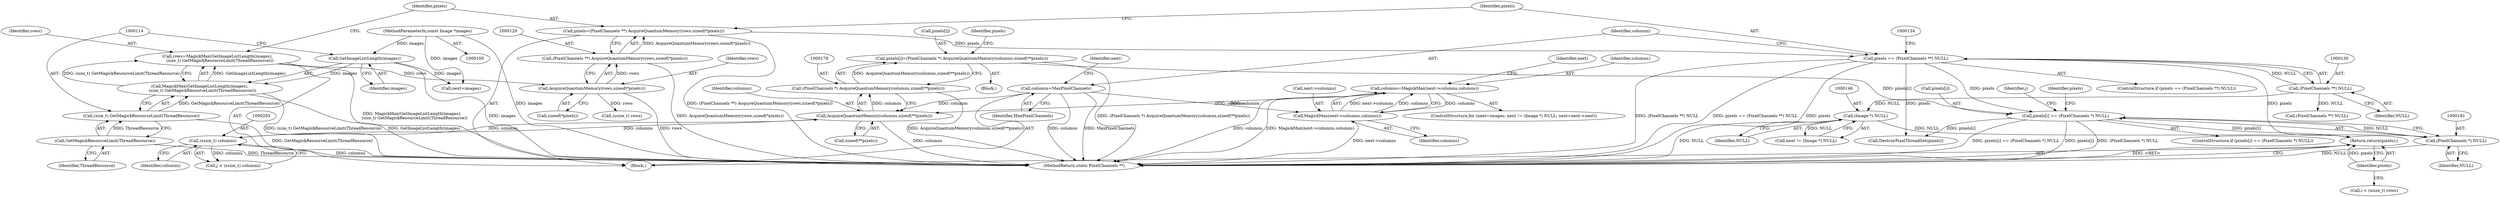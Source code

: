 digraph "0_ImageMagick6_025e77fcb2f45b21689931ba3bf74eac153afa48@pointer" {
"1000229" [label="(Return,return(pixels);)"];
"1000230" [label="(Identifier,pixels)"];
"1000186" [label="(Call,pixels[i] == (PixelChannels *) NULL)"];
"1000127" [label="(Call,pixels == (PixelChannels **) NULL)"];
"1000117" [label="(Call,pixels=(PixelChannels **) AcquireQuantumMemory(rows,sizeof(*pixels)))"];
"1000119" [label="(Call,(PixelChannels **) AcquireQuantumMemory(rows,sizeof(*pixels)))"];
"1000121" [label="(Call,AcquireQuantumMemory(rows,sizeof(*pixels)))"];
"1000108" [label="(Call,rows=MagickMax(GetImageListLength(images),\n    (size_t) GetMagickResourceLimit(ThreadResource)))"];
"1000110" [label="(Call,MagickMax(GetImageListLength(images),\n    (size_t) GetMagickResourceLimit(ThreadResource)))"];
"1000111" [label="(Call,GetImageListLength(images))"];
"1000101" [label="(MethodParameterIn,const Image *images)"];
"1000113" [label="(Call,(size_t) GetMagickResourceLimit(ThreadResource))"];
"1000115" [label="(Call,GetMagickResourceLimit(ThreadResource))"];
"1000129" [label="(Call,(PixelChannels **) NULL)"];
"1000173" [label="(Call,pixels[i]=(PixelChannels *) AcquireQuantumMemory(columns,sizeof(**pixels)))"];
"1000177" [label="(Call,(PixelChannels *) AcquireQuantumMemory(columns,sizeof(**pixels)))"];
"1000179" [label="(Call,AcquireQuantumMemory(columns,sizeof(**pixels)))"];
"1000153" [label="(Call,columns=MagickMax(next->columns,columns))"];
"1000155" [label="(Call,MagickMax(next->columns,columns))"];
"1000136" [label="(Call,columns=MaxPixelChannels)"];
"1000202" [label="(Call,(ssize_t) columns)"];
"1000190" [label="(Call,(PixelChannels *) NULL)"];
"1000145" [label="(Call,(Image *) NULL)"];
"1000137" [label="(Identifier,columns)"];
"1000109" [label="(Identifier,rows)"];
"1000204" [label="(Identifier,columns)"];
"1000171" [label="(Block,)"];
"1000149" [label="(Identifier,next)"];
"1000102" [label="(Block,)"];
"1000121" [label="(Call,AcquireQuantumMemory(rows,sizeof(*pixels)))"];
"1000141" [label="(Identifier,next)"];
"1000126" [label="(ControlStructure,if (pixels == (PixelChannels **) NULL))"];
"1000147" [label="(Identifier,NULL)"];
"1000153" [label="(Call,columns=MagickMax(next->columns,columns))"];
"1000202" [label="(Call,(ssize_t) columns)"];
"1000198" [label="(Identifier,j)"];
"1000129" [label="(Call,(PixelChannels **) NULL)"];
"1000156" [label="(Call,next->columns)"];
"1000164" [label="(Call,i < (ssize_t) rows)"];
"1000122" [label="(Identifier,rows)"];
"1000229" [label="(Return,return(pixels);)"];
"1000127" [label="(Call,pixels == (PixelChannels **) NULL)"];
"1000101" [label="(MethodParameterIn,const Image *images)"];
"1000180" [label="(Identifier,columns)"];
"1000118" [label="(Identifier,pixels)"];
"1000177" [label="(Call,(PixelChannels *) AcquireQuantumMemory(columns,sizeof(**pixels)))"];
"1000192" [label="(Identifier,NULL)"];
"1000195" [label="(Identifier,pixels)"];
"1000231" [label="(MethodReturn,static PixelChannels **)"];
"1000119" [label="(Call,(PixelChannels **) AcquireQuantumMemory(rows,sizeof(*pixels)))"];
"1000194" [label="(Call,DestroyPixelThreadSet(pixels))"];
"1000112" [label="(Identifier,images)"];
"1000139" [label="(ControlStructure,for (next=images; next != (Image *) NULL; next=next->next))"];
"1000159" [label="(Identifier,columns)"];
"1000186" [label="(Call,pixels[i] == (PixelChannels *) NULL)"];
"1000190" [label="(Call,(PixelChannels *) NULL)"];
"1000143" [label="(Call,next != (Image *) NULL)"];
"1000115" [label="(Call,GetMagickResourceLimit(ThreadResource))"];
"1000136" [label="(Call,columns=MaxPixelChannels)"];
"1000131" [label="(Identifier,NULL)"];
"1000166" [label="(Call,(ssize_t) rows)"];
"1000188" [label="(Identifier,pixels)"];
"1000187" [label="(Call,pixels[i])"];
"1000200" [label="(Call,j < (ssize_t) columns)"];
"1000128" [label="(Identifier,pixels)"];
"1000173" [label="(Call,pixels[i]=(PixelChannels *) AcquireQuantumMemory(columns,sizeof(**pixels)))"];
"1000123" [label="(Call,sizeof(*pixels))"];
"1000116" [label="(Identifier,ThreadResource)"];
"1000133" [label="(Call,(PixelChannels **) NULL)"];
"1000179" [label="(Call,AcquireQuantumMemory(columns,sizeof(**pixels)))"];
"1000155" [label="(Call,MagickMax(next->columns,columns))"];
"1000138" [label="(Identifier,MaxPixelChannels)"];
"1000113" [label="(Call,(size_t) GetMagickResourceLimit(ThreadResource))"];
"1000111" [label="(Call,GetImageListLength(images))"];
"1000230" [label="(Identifier,pixels)"];
"1000140" [label="(Call,next=images)"];
"1000108" [label="(Call,rows=MagickMax(GetImageListLength(images),\n    (size_t) GetMagickResourceLimit(ThreadResource)))"];
"1000145" [label="(Call,(Image *) NULL)"];
"1000154" [label="(Identifier,columns)"];
"1000117" [label="(Call,pixels=(PixelChannels **) AcquireQuantumMemory(rows,sizeof(*pixels)))"];
"1000181" [label="(Call,sizeof(**pixels))"];
"1000185" [label="(ControlStructure,if (pixels[i] == (PixelChannels *) NULL))"];
"1000174" [label="(Call,pixels[i])"];
"1000110" [label="(Call,MagickMax(GetImageListLength(images),\n    (size_t) GetMagickResourceLimit(ThreadResource)))"];
"1000229" -> "1000102"  [label="AST: "];
"1000229" -> "1000230"  [label="CFG: "];
"1000230" -> "1000229"  [label="AST: "];
"1000231" -> "1000229"  [label="CFG: "];
"1000229" -> "1000231"  [label="DDG: <RET>"];
"1000230" -> "1000229"  [label="DDG: pixels"];
"1000186" -> "1000229"  [label="DDG: pixels[i]"];
"1000127" -> "1000229"  [label="DDG: pixels"];
"1000230" -> "1000164"  [label="CFG: "];
"1000186" -> "1000185"  [label="AST: "];
"1000186" -> "1000190"  [label="CFG: "];
"1000187" -> "1000186"  [label="AST: "];
"1000190" -> "1000186"  [label="AST: "];
"1000195" -> "1000186"  [label="CFG: "];
"1000198" -> "1000186"  [label="CFG: "];
"1000186" -> "1000231"  [label="DDG: pixels[i] == (PixelChannels *) NULL"];
"1000186" -> "1000231"  [label="DDG: pixels[i]"];
"1000186" -> "1000231"  [label="DDG: (PixelChannels *) NULL"];
"1000127" -> "1000186"  [label="DDG: pixels"];
"1000173" -> "1000186"  [label="DDG: pixels[i]"];
"1000190" -> "1000186"  [label="DDG: NULL"];
"1000186" -> "1000194"  [label="DDG: pixels[i]"];
"1000127" -> "1000126"  [label="AST: "];
"1000127" -> "1000129"  [label="CFG: "];
"1000128" -> "1000127"  [label="AST: "];
"1000129" -> "1000127"  [label="AST: "];
"1000134" -> "1000127"  [label="CFG: "];
"1000137" -> "1000127"  [label="CFG: "];
"1000127" -> "1000231"  [label="DDG: (PixelChannels **) NULL"];
"1000127" -> "1000231"  [label="DDG: pixels == (PixelChannels **) NULL"];
"1000127" -> "1000231"  [label="DDG: pixels"];
"1000117" -> "1000127"  [label="DDG: pixels"];
"1000129" -> "1000127"  [label="DDG: NULL"];
"1000127" -> "1000194"  [label="DDG: pixels"];
"1000117" -> "1000102"  [label="AST: "];
"1000117" -> "1000119"  [label="CFG: "];
"1000118" -> "1000117"  [label="AST: "];
"1000119" -> "1000117"  [label="AST: "];
"1000128" -> "1000117"  [label="CFG: "];
"1000117" -> "1000231"  [label="DDG: (PixelChannels **) AcquireQuantumMemory(rows,sizeof(*pixels))"];
"1000119" -> "1000117"  [label="DDG: AcquireQuantumMemory(rows,sizeof(*pixels))"];
"1000119" -> "1000121"  [label="CFG: "];
"1000120" -> "1000119"  [label="AST: "];
"1000121" -> "1000119"  [label="AST: "];
"1000119" -> "1000231"  [label="DDG: AcquireQuantumMemory(rows,sizeof(*pixels))"];
"1000121" -> "1000119"  [label="DDG: rows"];
"1000121" -> "1000123"  [label="CFG: "];
"1000122" -> "1000121"  [label="AST: "];
"1000123" -> "1000121"  [label="AST: "];
"1000121" -> "1000231"  [label="DDG: rows"];
"1000108" -> "1000121"  [label="DDG: rows"];
"1000121" -> "1000166"  [label="DDG: rows"];
"1000108" -> "1000102"  [label="AST: "];
"1000108" -> "1000110"  [label="CFG: "];
"1000109" -> "1000108"  [label="AST: "];
"1000110" -> "1000108"  [label="AST: "];
"1000118" -> "1000108"  [label="CFG: "];
"1000108" -> "1000231"  [label="DDG: MagickMax(GetImageListLength(images),\n    (size_t) GetMagickResourceLimit(ThreadResource))"];
"1000110" -> "1000108"  [label="DDG: GetImageListLength(images)"];
"1000110" -> "1000108"  [label="DDG: (size_t) GetMagickResourceLimit(ThreadResource)"];
"1000110" -> "1000113"  [label="CFG: "];
"1000111" -> "1000110"  [label="AST: "];
"1000113" -> "1000110"  [label="AST: "];
"1000110" -> "1000231"  [label="DDG: (size_t) GetMagickResourceLimit(ThreadResource)"];
"1000110" -> "1000231"  [label="DDG: GetImageListLength(images)"];
"1000111" -> "1000110"  [label="DDG: images"];
"1000113" -> "1000110"  [label="DDG: GetMagickResourceLimit(ThreadResource)"];
"1000111" -> "1000112"  [label="CFG: "];
"1000112" -> "1000111"  [label="AST: "];
"1000114" -> "1000111"  [label="CFG: "];
"1000111" -> "1000231"  [label="DDG: images"];
"1000101" -> "1000111"  [label="DDG: images"];
"1000111" -> "1000140"  [label="DDG: images"];
"1000101" -> "1000100"  [label="AST: "];
"1000101" -> "1000231"  [label="DDG: images"];
"1000101" -> "1000140"  [label="DDG: images"];
"1000113" -> "1000115"  [label="CFG: "];
"1000114" -> "1000113"  [label="AST: "];
"1000115" -> "1000113"  [label="AST: "];
"1000113" -> "1000231"  [label="DDG: GetMagickResourceLimit(ThreadResource)"];
"1000115" -> "1000113"  [label="DDG: ThreadResource"];
"1000115" -> "1000116"  [label="CFG: "];
"1000116" -> "1000115"  [label="AST: "];
"1000115" -> "1000231"  [label="DDG: ThreadResource"];
"1000129" -> "1000131"  [label="CFG: "];
"1000130" -> "1000129"  [label="AST: "];
"1000131" -> "1000129"  [label="AST: "];
"1000129" -> "1000133"  [label="DDG: NULL"];
"1000129" -> "1000145"  [label="DDG: NULL"];
"1000173" -> "1000171"  [label="AST: "];
"1000173" -> "1000177"  [label="CFG: "];
"1000174" -> "1000173"  [label="AST: "];
"1000177" -> "1000173"  [label="AST: "];
"1000188" -> "1000173"  [label="CFG: "];
"1000173" -> "1000231"  [label="DDG: (PixelChannels *) AcquireQuantumMemory(columns,sizeof(**pixels))"];
"1000177" -> "1000173"  [label="DDG: AcquireQuantumMemory(columns,sizeof(**pixels))"];
"1000177" -> "1000179"  [label="CFG: "];
"1000178" -> "1000177"  [label="AST: "];
"1000179" -> "1000177"  [label="AST: "];
"1000177" -> "1000231"  [label="DDG: AcquireQuantumMemory(columns,sizeof(**pixels))"];
"1000179" -> "1000177"  [label="DDG: columns"];
"1000179" -> "1000181"  [label="CFG: "];
"1000180" -> "1000179"  [label="AST: "];
"1000181" -> "1000179"  [label="AST: "];
"1000179" -> "1000231"  [label="DDG: columns"];
"1000153" -> "1000179"  [label="DDG: columns"];
"1000136" -> "1000179"  [label="DDG: columns"];
"1000202" -> "1000179"  [label="DDG: columns"];
"1000179" -> "1000202"  [label="DDG: columns"];
"1000153" -> "1000139"  [label="AST: "];
"1000153" -> "1000155"  [label="CFG: "];
"1000154" -> "1000153"  [label="AST: "];
"1000155" -> "1000153"  [label="AST: "];
"1000149" -> "1000153"  [label="CFG: "];
"1000153" -> "1000231"  [label="DDG: columns"];
"1000153" -> "1000231"  [label="DDG: MagickMax(next->columns,columns)"];
"1000155" -> "1000153"  [label="DDG: next->columns"];
"1000155" -> "1000153"  [label="DDG: columns"];
"1000153" -> "1000155"  [label="DDG: columns"];
"1000155" -> "1000159"  [label="CFG: "];
"1000156" -> "1000155"  [label="AST: "];
"1000159" -> "1000155"  [label="AST: "];
"1000155" -> "1000231"  [label="DDG: next->columns"];
"1000136" -> "1000155"  [label="DDG: columns"];
"1000136" -> "1000102"  [label="AST: "];
"1000136" -> "1000138"  [label="CFG: "];
"1000137" -> "1000136"  [label="AST: "];
"1000138" -> "1000136"  [label="AST: "];
"1000141" -> "1000136"  [label="CFG: "];
"1000136" -> "1000231"  [label="DDG: columns"];
"1000136" -> "1000231"  [label="DDG: MaxPixelChannels"];
"1000202" -> "1000200"  [label="AST: "];
"1000202" -> "1000204"  [label="CFG: "];
"1000203" -> "1000202"  [label="AST: "];
"1000204" -> "1000202"  [label="AST: "];
"1000200" -> "1000202"  [label="CFG: "];
"1000202" -> "1000231"  [label="DDG: columns"];
"1000202" -> "1000200"  [label="DDG: columns"];
"1000190" -> "1000192"  [label="CFG: "];
"1000191" -> "1000190"  [label="AST: "];
"1000192" -> "1000190"  [label="AST: "];
"1000190" -> "1000231"  [label="DDG: NULL"];
"1000145" -> "1000190"  [label="DDG: NULL"];
"1000145" -> "1000143"  [label="AST: "];
"1000145" -> "1000147"  [label="CFG: "];
"1000146" -> "1000145"  [label="AST: "];
"1000147" -> "1000145"  [label="AST: "];
"1000143" -> "1000145"  [label="CFG: "];
"1000145" -> "1000231"  [label="DDG: NULL"];
"1000145" -> "1000143"  [label="DDG: NULL"];
}

